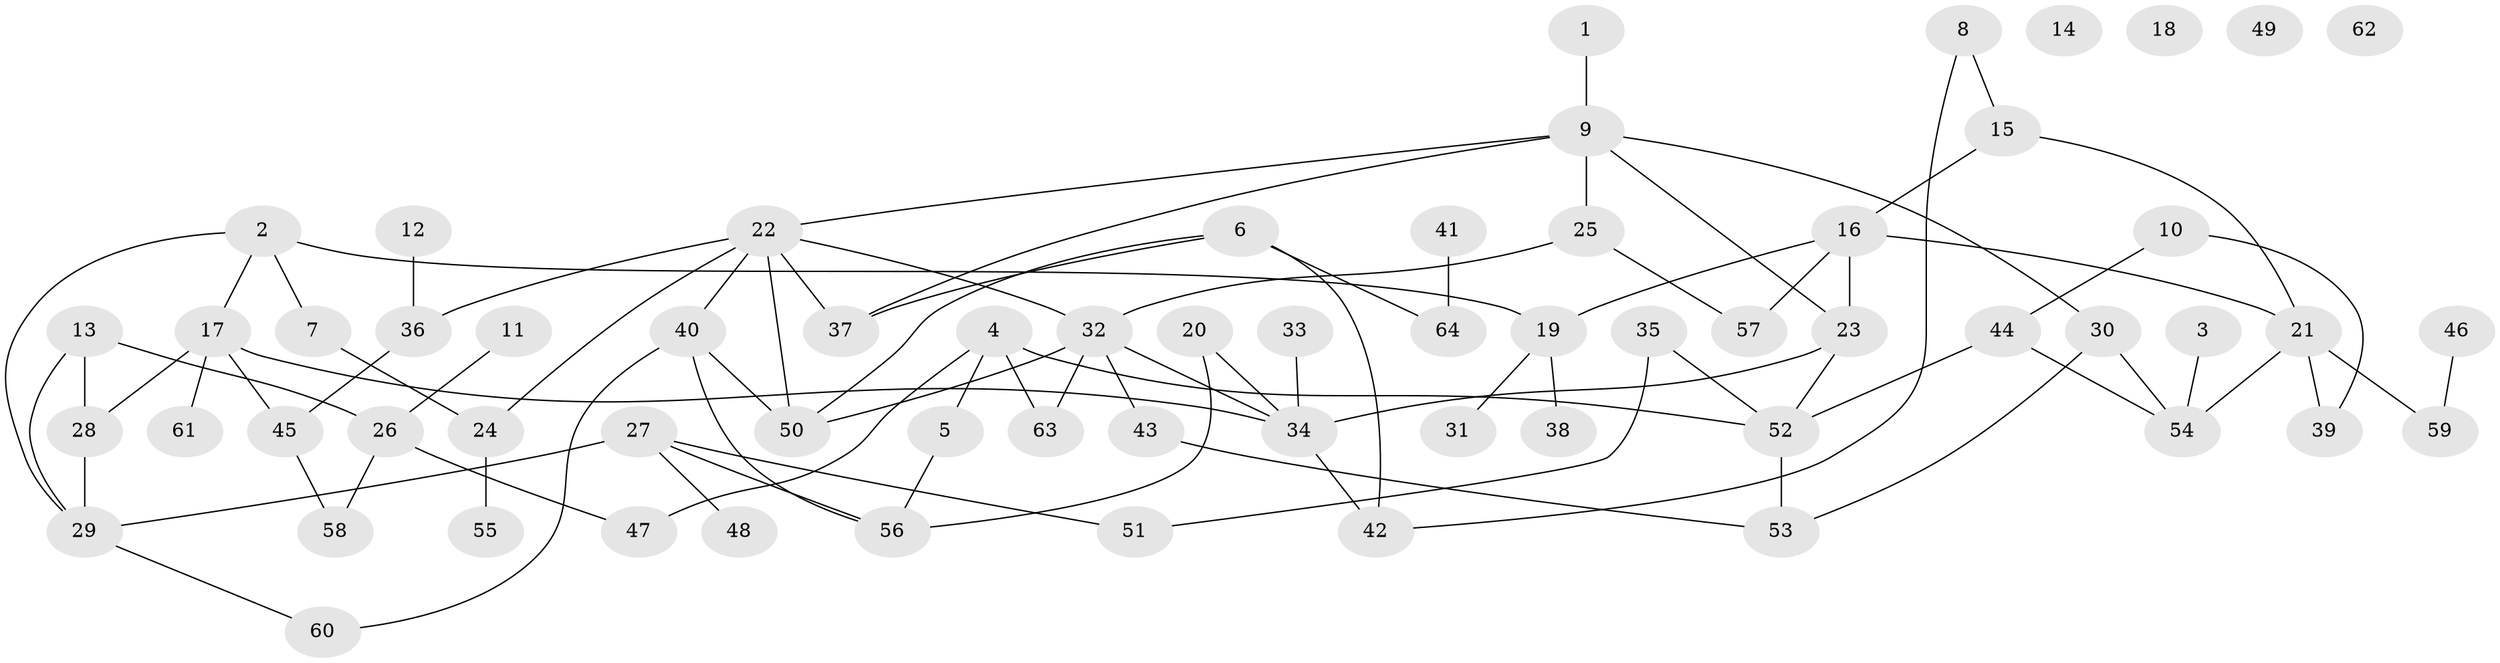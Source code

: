 // coarse degree distribution, {1: 0.3125, 10: 0.0625, 2: 0.25, 7: 0.0625, 3: 0.125, 5: 0.125, 6: 0.0625}
// Generated by graph-tools (version 1.1) at 2025/35/03/04/25 23:35:53]
// undirected, 64 vertices, 87 edges
graph export_dot {
  node [color=gray90,style=filled];
  1;
  2;
  3;
  4;
  5;
  6;
  7;
  8;
  9;
  10;
  11;
  12;
  13;
  14;
  15;
  16;
  17;
  18;
  19;
  20;
  21;
  22;
  23;
  24;
  25;
  26;
  27;
  28;
  29;
  30;
  31;
  32;
  33;
  34;
  35;
  36;
  37;
  38;
  39;
  40;
  41;
  42;
  43;
  44;
  45;
  46;
  47;
  48;
  49;
  50;
  51;
  52;
  53;
  54;
  55;
  56;
  57;
  58;
  59;
  60;
  61;
  62;
  63;
  64;
  1 -- 9;
  2 -- 7;
  2 -- 17;
  2 -- 19;
  2 -- 29;
  3 -- 54;
  4 -- 5;
  4 -- 47;
  4 -- 52;
  4 -- 63;
  5 -- 56;
  6 -- 37;
  6 -- 42;
  6 -- 50;
  6 -- 64;
  7 -- 24;
  8 -- 15;
  8 -- 42;
  9 -- 22;
  9 -- 23;
  9 -- 25;
  9 -- 30;
  9 -- 37;
  10 -- 39;
  10 -- 44;
  11 -- 26;
  12 -- 36;
  13 -- 26;
  13 -- 28;
  13 -- 29;
  15 -- 16;
  15 -- 21;
  16 -- 19;
  16 -- 21;
  16 -- 23;
  16 -- 57;
  17 -- 28;
  17 -- 34;
  17 -- 45;
  17 -- 61;
  19 -- 31;
  19 -- 38;
  20 -- 34;
  20 -- 56;
  21 -- 39;
  21 -- 54;
  21 -- 59;
  22 -- 24;
  22 -- 32;
  22 -- 36;
  22 -- 37;
  22 -- 40;
  22 -- 50;
  23 -- 34;
  23 -- 52;
  24 -- 55;
  25 -- 32;
  25 -- 57;
  26 -- 47;
  26 -- 58;
  27 -- 29;
  27 -- 48;
  27 -- 51;
  27 -- 56;
  28 -- 29;
  29 -- 60;
  30 -- 53;
  30 -- 54;
  32 -- 34;
  32 -- 43;
  32 -- 50;
  32 -- 63;
  33 -- 34;
  34 -- 42;
  35 -- 51;
  35 -- 52;
  36 -- 45;
  40 -- 50;
  40 -- 56;
  40 -- 60;
  41 -- 64;
  43 -- 53;
  44 -- 52;
  44 -- 54;
  45 -- 58;
  46 -- 59;
  52 -- 53;
}
